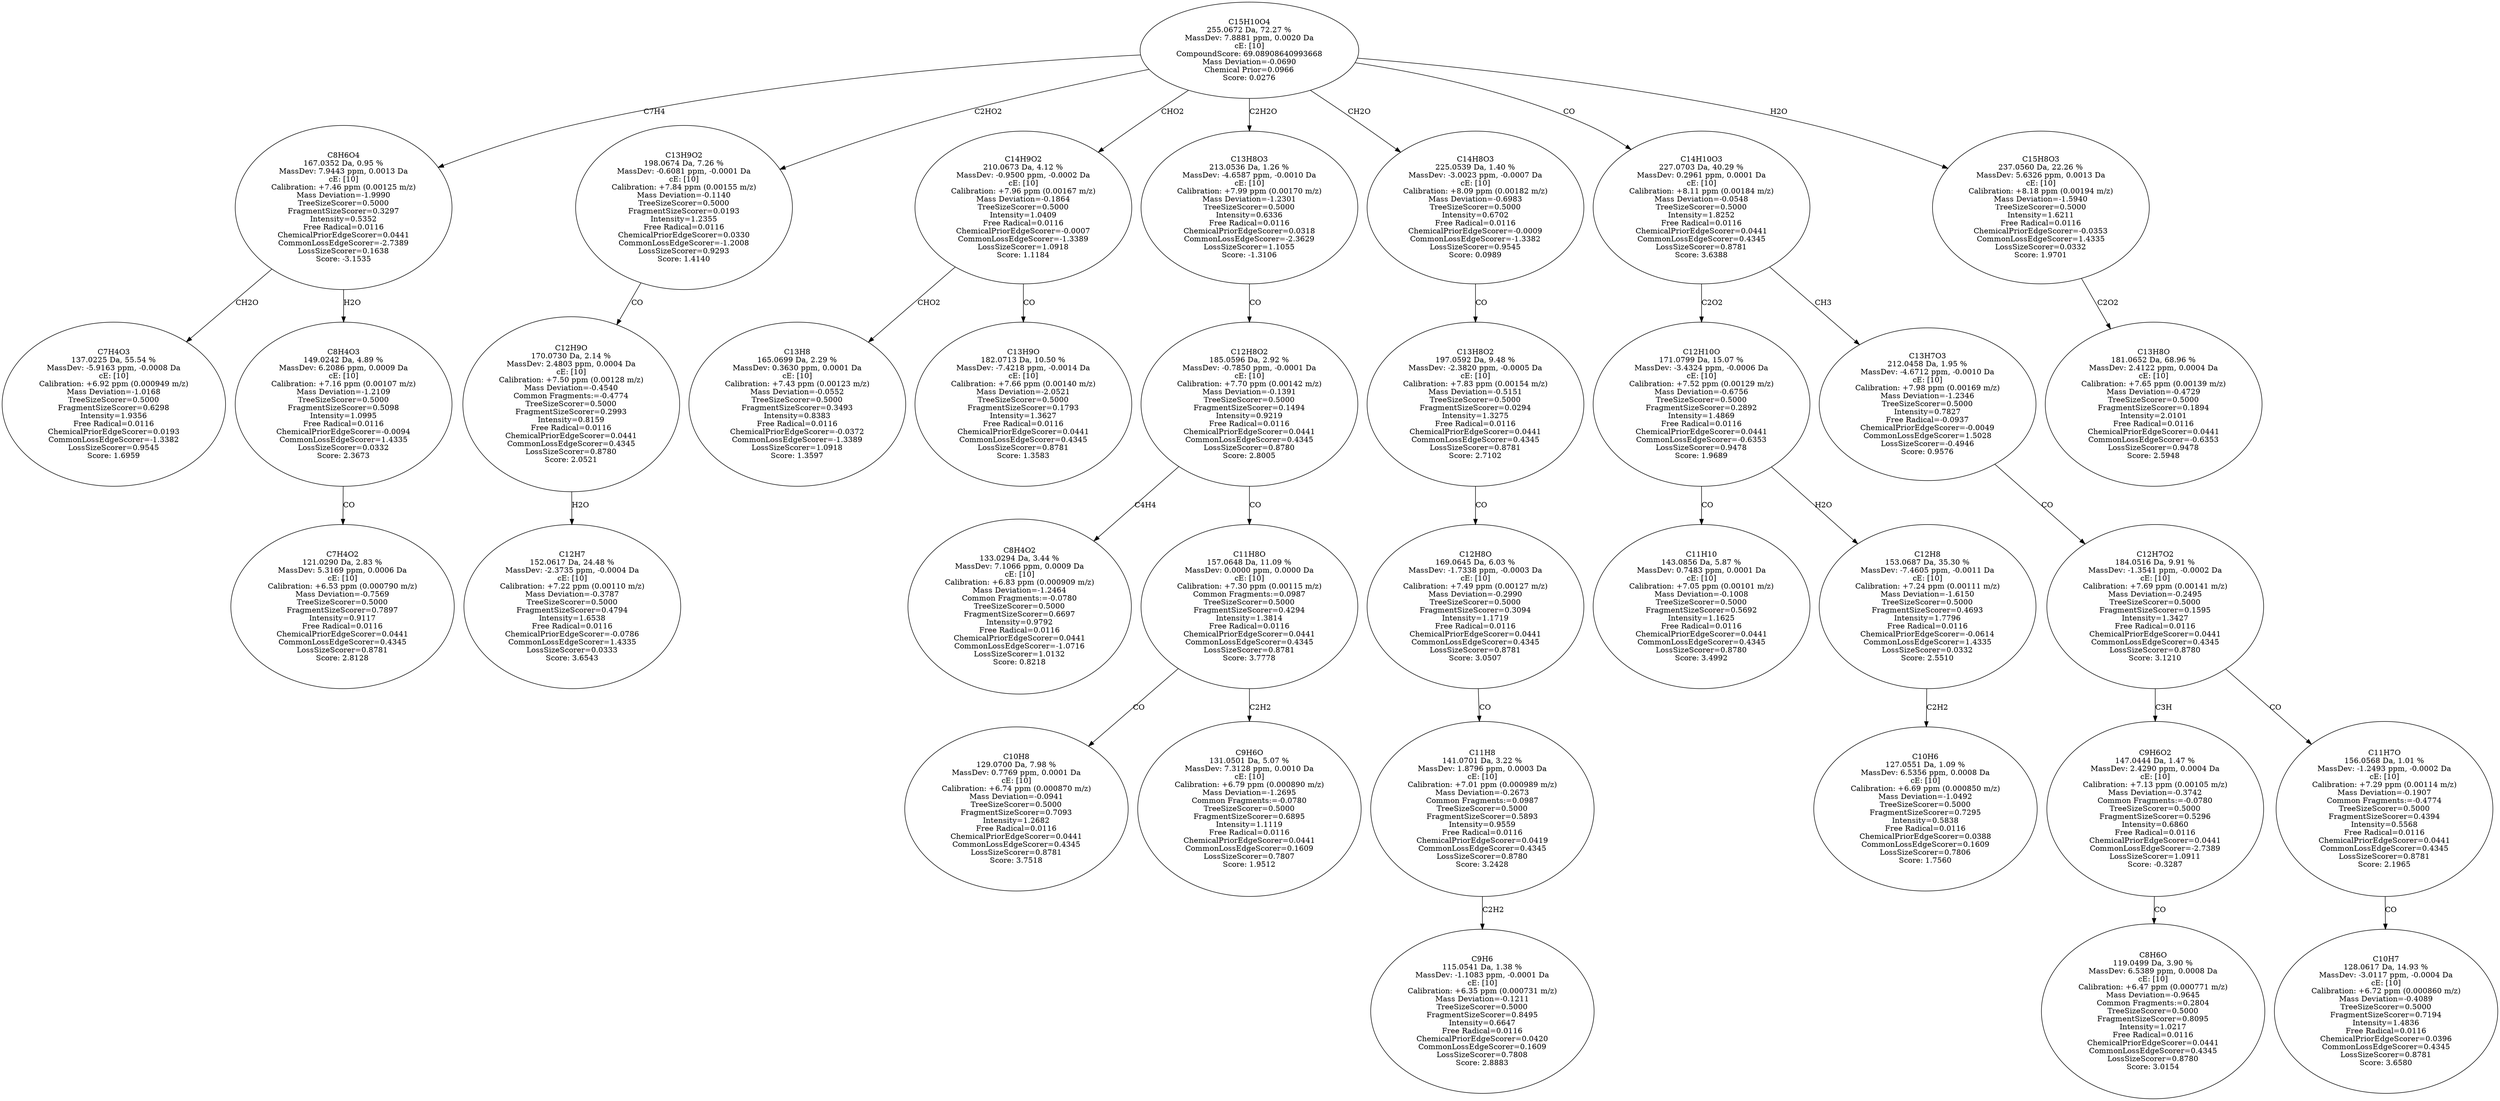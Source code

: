 strict digraph {
v1 [label="C7H4O3\n137.0225 Da, 55.54 %\nMassDev: -5.9163 ppm, -0.0008 Da\ncE: [10]\nCalibration: +6.92 ppm (0.000949 m/z)\nMass Deviation=-1.0168\nTreeSizeScorer=0.5000\nFragmentSizeScorer=0.6298\nIntensity=1.9356\nFree Radical=0.0116\nChemicalPriorEdgeScorer=0.0193\nCommonLossEdgeScorer=-1.3382\nLossSizeScorer=0.9545\nScore: 1.6959"];
v2 [label="C7H4O2\n121.0290 Da, 2.83 %\nMassDev: 5.3169 ppm, 0.0006 Da\ncE: [10]\nCalibration: +6.53 ppm (0.000790 m/z)\nMass Deviation=-0.7569\nTreeSizeScorer=0.5000\nFragmentSizeScorer=0.7897\nIntensity=0.9117\nFree Radical=0.0116\nChemicalPriorEdgeScorer=0.0441\nCommonLossEdgeScorer=0.4345\nLossSizeScorer=0.8781\nScore: 2.8128"];
v3 [label="C8H4O3\n149.0242 Da, 4.89 %\nMassDev: 6.2086 ppm, 0.0009 Da\ncE: [10]\nCalibration: +7.16 ppm (0.00107 m/z)\nMass Deviation=-1.2109\nTreeSizeScorer=0.5000\nFragmentSizeScorer=0.5098\nIntensity=1.0995\nFree Radical=0.0116\nChemicalPriorEdgeScorer=-0.0094\nCommonLossEdgeScorer=1.4335\nLossSizeScorer=0.0332\nScore: 2.3673"];
v4 [label="C8H6O4\n167.0352 Da, 0.95 %\nMassDev: 7.9443 ppm, 0.0013 Da\ncE: [10]\nCalibration: +7.46 ppm (0.00125 m/z)\nMass Deviation=-1.9990\nTreeSizeScorer=0.5000\nFragmentSizeScorer=0.3297\nIntensity=0.5352\nFree Radical=0.0116\nChemicalPriorEdgeScorer=0.0441\nCommonLossEdgeScorer=-2.7389\nLossSizeScorer=0.1638\nScore: -3.1535"];
v5 [label="C12H7\n152.0617 Da, 24.48 %\nMassDev: -2.3735 ppm, -0.0004 Da\ncE: [10]\nCalibration: +7.22 ppm (0.00110 m/z)\nMass Deviation=-0.3787\nTreeSizeScorer=0.5000\nFragmentSizeScorer=0.4794\nIntensity=1.6538\nFree Radical=0.0116\nChemicalPriorEdgeScorer=-0.0786\nCommonLossEdgeScorer=1.4335\nLossSizeScorer=0.0333\nScore: 3.6543"];
v6 [label="C12H9O\n170.0730 Da, 2.14 %\nMassDev: 2.4803 ppm, 0.0004 Da\ncE: [10]\nCalibration: +7.50 ppm (0.00128 m/z)\nMass Deviation=-0.4540\nCommon Fragments:=-0.4774\nTreeSizeScorer=0.5000\nFragmentSizeScorer=0.2993\nIntensity=0.8159\nFree Radical=0.0116\nChemicalPriorEdgeScorer=0.0441\nCommonLossEdgeScorer=0.4345\nLossSizeScorer=0.8780\nScore: 2.0521"];
v7 [label="C13H9O2\n198.0674 Da, 7.26 %\nMassDev: -0.6081 ppm, -0.0001 Da\ncE: [10]\nCalibration: +7.84 ppm (0.00155 m/z)\nMass Deviation=-0.1140\nTreeSizeScorer=0.5000\nFragmentSizeScorer=0.0193\nIntensity=1.2355\nFree Radical=0.0116\nChemicalPriorEdgeScorer=0.0330\nCommonLossEdgeScorer=-1.2008\nLossSizeScorer=0.9293\nScore: 1.4140"];
v8 [label="C13H8\n165.0699 Da, 2.29 %\nMassDev: 0.3630 ppm, 0.0001 Da\ncE: [10]\nCalibration: +7.43 ppm (0.00123 m/z)\nMass Deviation=-0.0552\nTreeSizeScorer=0.5000\nFragmentSizeScorer=0.3493\nIntensity=0.8383\nFree Radical=0.0116\nChemicalPriorEdgeScorer=-0.0372\nCommonLossEdgeScorer=-1.3389\nLossSizeScorer=1.0918\nScore: 1.3597"];
v9 [label="C13H9O\n182.0713 Da, 10.50 %\nMassDev: -7.4218 ppm, -0.0014 Da\ncE: [10]\nCalibration: +7.66 ppm (0.00140 m/z)\nMass Deviation=-2.0521\nTreeSizeScorer=0.5000\nFragmentSizeScorer=0.1793\nIntensity=1.3627\nFree Radical=0.0116\nChemicalPriorEdgeScorer=0.0441\nCommonLossEdgeScorer=0.4345\nLossSizeScorer=0.8781\nScore: 1.3583"];
v10 [label="C14H9O2\n210.0673 Da, 4.12 %\nMassDev: -0.9500 ppm, -0.0002 Da\ncE: [10]\nCalibration: +7.96 ppm (0.00167 m/z)\nMass Deviation=-0.1864\nTreeSizeScorer=0.5000\nIntensity=1.0409\nFree Radical=0.0116\nChemicalPriorEdgeScorer=-0.0007\nCommonLossEdgeScorer=-1.3389\nLossSizeScorer=1.0918\nScore: 1.1184"];
v11 [label="C8H4O2\n133.0294 Da, 3.44 %\nMassDev: 7.1066 ppm, 0.0009 Da\ncE: [10]\nCalibration: +6.83 ppm (0.000909 m/z)\nMass Deviation=-1.2464\nCommon Fragments:=-0.0780\nTreeSizeScorer=0.5000\nFragmentSizeScorer=0.6697\nIntensity=0.9792\nFree Radical=0.0116\nChemicalPriorEdgeScorer=0.0441\nCommonLossEdgeScorer=-1.0716\nLossSizeScorer=1.0132\nScore: 0.8218"];
v12 [label="C10H8\n129.0700 Da, 7.98 %\nMassDev: 0.7769 ppm, 0.0001 Da\ncE: [10]\nCalibration: +6.74 ppm (0.000870 m/z)\nMass Deviation=-0.0941\nTreeSizeScorer=0.5000\nFragmentSizeScorer=0.7093\nIntensity=1.2682\nFree Radical=0.0116\nChemicalPriorEdgeScorer=0.0441\nCommonLossEdgeScorer=0.4345\nLossSizeScorer=0.8781\nScore: 3.7518"];
v13 [label="C9H6O\n131.0501 Da, 5.07 %\nMassDev: 7.3128 ppm, 0.0010 Da\ncE: [10]\nCalibration: +6.79 ppm (0.000890 m/z)\nMass Deviation=-1.2695\nCommon Fragments:=-0.0780\nTreeSizeScorer=0.5000\nFragmentSizeScorer=0.6895\nIntensity=1.1119\nFree Radical=0.0116\nChemicalPriorEdgeScorer=0.0441\nCommonLossEdgeScorer=0.1609\nLossSizeScorer=0.7807\nScore: 1.9512"];
v14 [label="C11H8O\n157.0648 Da, 11.09 %\nMassDev: 0.0000 ppm, 0.0000 Da\ncE: [10]\nCalibration: +7.30 ppm (0.00115 m/z)\nCommon Fragments:=0.0987\nTreeSizeScorer=0.5000\nFragmentSizeScorer=0.4294\nIntensity=1.3814\nFree Radical=0.0116\nChemicalPriorEdgeScorer=0.0441\nCommonLossEdgeScorer=0.4345\nLossSizeScorer=0.8781\nScore: 3.7778"];
v15 [label="C12H8O2\n185.0596 Da, 2.92 %\nMassDev: -0.7850 ppm, -0.0001 Da\ncE: [10]\nCalibration: +7.70 ppm (0.00142 m/z)\nMass Deviation=-0.1391\nTreeSizeScorer=0.5000\nFragmentSizeScorer=0.1494\nIntensity=0.9219\nFree Radical=0.0116\nChemicalPriorEdgeScorer=0.0441\nCommonLossEdgeScorer=0.4345\nLossSizeScorer=0.8780\nScore: 2.8005"];
v16 [label="C13H8O3\n213.0536 Da, 1.26 %\nMassDev: -4.6587 ppm, -0.0010 Da\ncE: [10]\nCalibration: +7.99 ppm (0.00170 m/z)\nMass Deviation=-1.2301\nTreeSizeScorer=0.5000\nIntensity=0.6336\nFree Radical=0.0116\nChemicalPriorEdgeScorer=0.0318\nCommonLossEdgeScorer=-2.3629\nLossSizeScorer=1.1055\nScore: -1.3106"];
v17 [label="C9H6\n115.0541 Da, 1.38 %\nMassDev: -1.1083 ppm, -0.0001 Da\ncE: [10]\nCalibration: +6.35 ppm (0.000731 m/z)\nMass Deviation=-0.1211\nTreeSizeScorer=0.5000\nFragmentSizeScorer=0.8495\nIntensity=0.6647\nFree Radical=0.0116\nChemicalPriorEdgeScorer=0.0420\nCommonLossEdgeScorer=0.1609\nLossSizeScorer=0.7808\nScore: 2.8883"];
v18 [label="C11H8\n141.0701 Da, 3.22 %\nMassDev: 1.8796 ppm, 0.0003 Da\ncE: [10]\nCalibration: +7.01 ppm (0.000989 m/z)\nMass Deviation=-0.2673\nCommon Fragments:=0.0987\nTreeSizeScorer=0.5000\nFragmentSizeScorer=0.5893\nIntensity=0.9559\nFree Radical=0.0116\nChemicalPriorEdgeScorer=0.0419\nCommonLossEdgeScorer=0.4345\nLossSizeScorer=0.8780\nScore: 3.2428"];
v19 [label="C12H8O\n169.0645 Da, 6.03 %\nMassDev: -1.7338 ppm, -0.0003 Da\ncE: [10]\nCalibration: +7.49 ppm (0.00127 m/z)\nMass Deviation=-0.2990\nTreeSizeScorer=0.5000\nFragmentSizeScorer=0.3094\nIntensity=1.1719\nFree Radical=0.0116\nChemicalPriorEdgeScorer=0.0441\nCommonLossEdgeScorer=0.4345\nLossSizeScorer=0.8781\nScore: 3.0507"];
v20 [label="C13H8O2\n197.0592 Da, 9.48 %\nMassDev: -2.3820 ppm, -0.0005 Da\ncE: [10]\nCalibration: +7.83 ppm (0.00154 m/z)\nMass Deviation=-0.5151\nTreeSizeScorer=0.5000\nFragmentSizeScorer=0.0294\nIntensity=1.3275\nFree Radical=0.0116\nChemicalPriorEdgeScorer=0.0441\nCommonLossEdgeScorer=0.4345\nLossSizeScorer=0.8781\nScore: 2.7102"];
v21 [label="C14H8O3\n225.0539 Da, 1.40 %\nMassDev: -3.0023 ppm, -0.0007 Da\ncE: [10]\nCalibration: +8.09 ppm (0.00182 m/z)\nMass Deviation=-0.6983\nTreeSizeScorer=0.5000\nIntensity=0.6702\nFree Radical=0.0116\nChemicalPriorEdgeScorer=-0.0009\nCommonLossEdgeScorer=-1.3382\nLossSizeScorer=0.9545\nScore: 0.0989"];
v22 [label="C11H10\n143.0856 Da, 5.87 %\nMassDev: 0.7483 ppm, 0.0001 Da\ncE: [10]\nCalibration: +7.05 ppm (0.00101 m/z)\nMass Deviation=-0.1008\nTreeSizeScorer=0.5000\nFragmentSizeScorer=0.5692\nIntensity=1.1625\nFree Radical=0.0116\nChemicalPriorEdgeScorer=0.0441\nCommonLossEdgeScorer=0.4345\nLossSizeScorer=0.8780\nScore: 3.4992"];
v23 [label="C10H6\n127.0551 Da, 1.09 %\nMassDev: 6.5356 ppm, 0.0008 Da\ncE: [10]\nCalibration: +6.69 ppm (0.000850 m/z)\nMass Deviation=-1.0492\nTreeSizeScorer=0.5000\nFragmentSizeScorer=0.7295\nIntensity=0.5838\nFree Radical=0.0116\nChemicalPriorEdgeScorer=0.0388\nCommonLossEdgeScorer=0.1609\nLossSizeScorer=0.7806\nScore: 1.7560"];
v24 [label="C12H8\n153.0687 Da, 35.30 %\nMassDev: -7.4605 ppm, -0.0011 Da\ncE: [10]\nCalibration: +7.24 ppm (0.00111 m/z)\nMass Deviation=-1.6150\nTreeSizeScorer=0.5000\nFragmentSizeScorer=0.4693\nIntensity=1.7796\nFree Radical=0.0116\nChemicalPriorEdgeScorer=-0.0614\nCommonLossEdgeScorer=1.4335\nLossSizeScorer=0.0332\nScore: 2.5510"];
v25 [label="C12H10O\n171.0799 Da, 15.07 %\nMassDev: -3.4324 ppm, -0.0006 Da\ncE: [10]\nCalibration: +7.52 ppm (0.00129 m/z)\nMass Deviation=-0.6756\nTreeSizeScorer=0.5000\nFragmentSizeScorer=0.2892\nIntensity=1.4869\nFree Radical=0.0116\nChemicalPriorEdgeScorer=0.0441\nCommonLossEdgeScorer=-0.6353\nLossSizeScorer=0.9478\nScore: 1.9689"];
v26 [label="C8H6O\n119.0499 Da, 3.90 %\nMassDev: 6.5389 ppm, 0.0008 Da\ncE: [10]\nCalibration: +6.47 ppm (0.000771 m/z)\nMass Deviation=-0.9645\nCommon Fragments:=0.2804\nTreeSizeScorer=0.5000\nFragmentSizeScorer=0.8095\nIntensity=1.0217\nFree Radical=0.0116\nChemicalPriorEdgeScorer=0.0441\nCommonLossEdgeScorer=0.4345\nLossSizeScorer=0.8780\nScore: 3.0154"];
v27 [label="C9H6O2\n147.0444 Da, 1.47 %\nMassDev: 2.4290 ppm, 0.0004 Da\ncE: [10]\nCalibration: +7.13 ppm (0.00105 m/z)\nMass Deviation=-0.3742\nCommon Fragments:=-0.0780\nTreeSizeScorer=0.5000\nFragmentSizeScorer=0.5296\nIntensity=0.6860\nFree Radical=0.0116\nChemicalPriorEdgeScorer=0.0441\nCommonLossEdgeScorer=-2.7389\nLossSizeScorer=1.0911\nScore: -0.3287"];
v28 [label="C10H7\n128.0617 Da, 14.93 %\nMassDev: -3.0117 ppm, -0.0004 Da\ncE: [10]\nCalibration: +6.72 ppm (0.000860 m/z)\nMass Deviation=-0.4089\nTreeSizeScorer=0.5000\nFragmentSizeScorer=0.7194\nIntensity=1.4836\nFree Radical=0.0116\nChemicalPriorEdgeScorer=0.0396\nCommonLossEdgeScorer=0.4345\nLossSizeScorer=0.8781\nScore: 3.6580"];
v29 [label="C11H7O\n156.0568 Da, 1.01 %\nMassDev: -1.2493 ppm, -0.0002 Da\ncE: [10]\nCalibration: +7.29 ppm (0.00114 m/z)\nMass Deviation=-0.1907\nCommon Fragments:=-0.4774\nTreeSizeScorer=0.5000\nFragmentSizeScorer=0.4394\nIntensity=0.5568\nFree Radical=0.0116\nChemicalPriorEdgeScorer=0.0441\nCommonLossEdgeScorer=0.4345\nLossSizeScorer=0.8781\nScore: 2.1965"];
v30 [label="C12H7O2\n184.0516 Da, 9.91 %\nMassDev: -1.3541 ppm, -0.0002 Da\ncE: [10]\nCalibration: +7.69 ppm (0.00141 m/z)\nMass Deviation=-0.2495\nTreeSizeScorer=0.5000\nFragmentSizeScorer=0.1595\nIntensity=1.3427\nFree Radical=0.0116\nChemicalPriorEdgeScorer=0.0441\nCommonLossEdgeScorer=0.4345\nLossSizeScorer=0.8780\nScore: 3.1210"];
v31 [label="C13H7O3\n212.0458 Da, 1.95 %\nMassDev: -4.6712 ppm, -0.0010 Da\ncE: [10]\nCalibration: +7.98 ppm (0.00169 m/z)\nMass Deviation=-1.2346\nTreeSizeScorer=0.5000\nIntensity=0.7827\nFree Radical=-0.0937\nChemicalPriorEdgeScorer=-0.0049\nCommonLossEdgeScorer=1.5028\nLossSizeScorer=-0.4946\nScore: 0.9576"];
v32 [label="C14H10O3\n227.0703 Da, 40.29 %\nMassDev: 0.2961 ppm, 0.0001 Da\ncE: [10]\nCalibration: +8.11 ppm (0.00184 m/z)\nMass Deviation=-0.0548\nTreeSizeScorer=0.5000\nIntensity=1.8252\nFree Radical=0.0116\nChemicalPriorEdgeScorer=0.0441\nCommonLossEdgeScorer=0.4345\nLossSizeScorer=0.8781\nScore: 3.6388"];
v33 [label="C13H8O\n181.0652 Da, 68.96 %\nMassDev: 2.4122 ppm, 0.0004 Da\ncE: [10]\nCalibration: +7.65 ppm (0.00139 m/z)\nMass Deviation=-0.4729\nTreeSizeScorer=0.5000\nFragmentSizeScorer=0.1894\nIntensity=2.0101\nFree Radical=0.0116\nChemicalPriorEdgeScorer=0.0441\nCommonLossEdgeScorer=-0.6353\nLossSizeScorer=0.9478\nScore: 2.5948"];
v34 [label="C15H8O3\n237.0560 Da, 22.26 %\nMassDev: 5.6326 ppm, 0.0013 Da\ncE: [10]\nCalibration: +8.18 ppm (0.00194 m/z)\nMass Deviation=-1.5940\nTreeSizeScorer=0.5000\nIntensity=1.6211\nFree Radical=0.0116\nChemicalPriorEdgeScorer=-0.0353\nCommonLossEdgeScorer=1.4335\nLossSizeScorer=0.0332\nScore: 1.9701"];
v35 [label="C15H10O4\n255.0672 Da, 72.27 %\nMassDev: 7.8881 ppm, 0.0020 Da\ncE: [10]\nCompoundScore: 69.08908640993668\nMass Deviation=-0.0690\nChemical Prior=0.0966\nScore: 0.0276"];
v4 -> v1 [label="CH2O"];
v3 -> v2 [label="CO"];
v4 -> v3 [label="H2O"];
v35 -> v4 [label="C7H4"];
v6 -> v5 [label="H2O"];
v7 -> v6 [label="CO"];
v35 -> v7 [label="C2HO2"];
v10 -> v8 [label="CHO2"];
v10 -> v9 [label="CO"];
v35 -> v10 [label="CHO2"];
v15 -> v11 [label="C4H4"];
v14 -> v12 [label="CO"];
v14 -> v13 [label="C2H2"];
v15 -> v14 [label="CO"];
v16 -> v15 [label="CO"];
v35 -> v16 [label="C2H2O"];
v18 -> v17 [label="C2H2"];
v19 -> v18 [label="CO"];
v20 -> v19 [label="CO"];
v21 -> v20 [label="CO"];
v35 -> v21 [label="CH2O"];
v25 -> v22 [label="CO"];
v24 -> v23 [label="C2H2"];
v25 -> v24 [label="H2O"];
v32 -> v25 [label="C2O2"];
v27 -> v26 [label="CO"];
v30 -> v27 [label="C3H"];
v29 -> v28 [label="CO"];
v30 -> v29 [label="CO"];
v31 -> v30 [label="CO"];
v32 -> v31 [label="CH3"];
v35 -> v32 [label="CO"];
v34 -> v33 [label="C2O2"];
v35 -> v34 [label="H2O"];
}